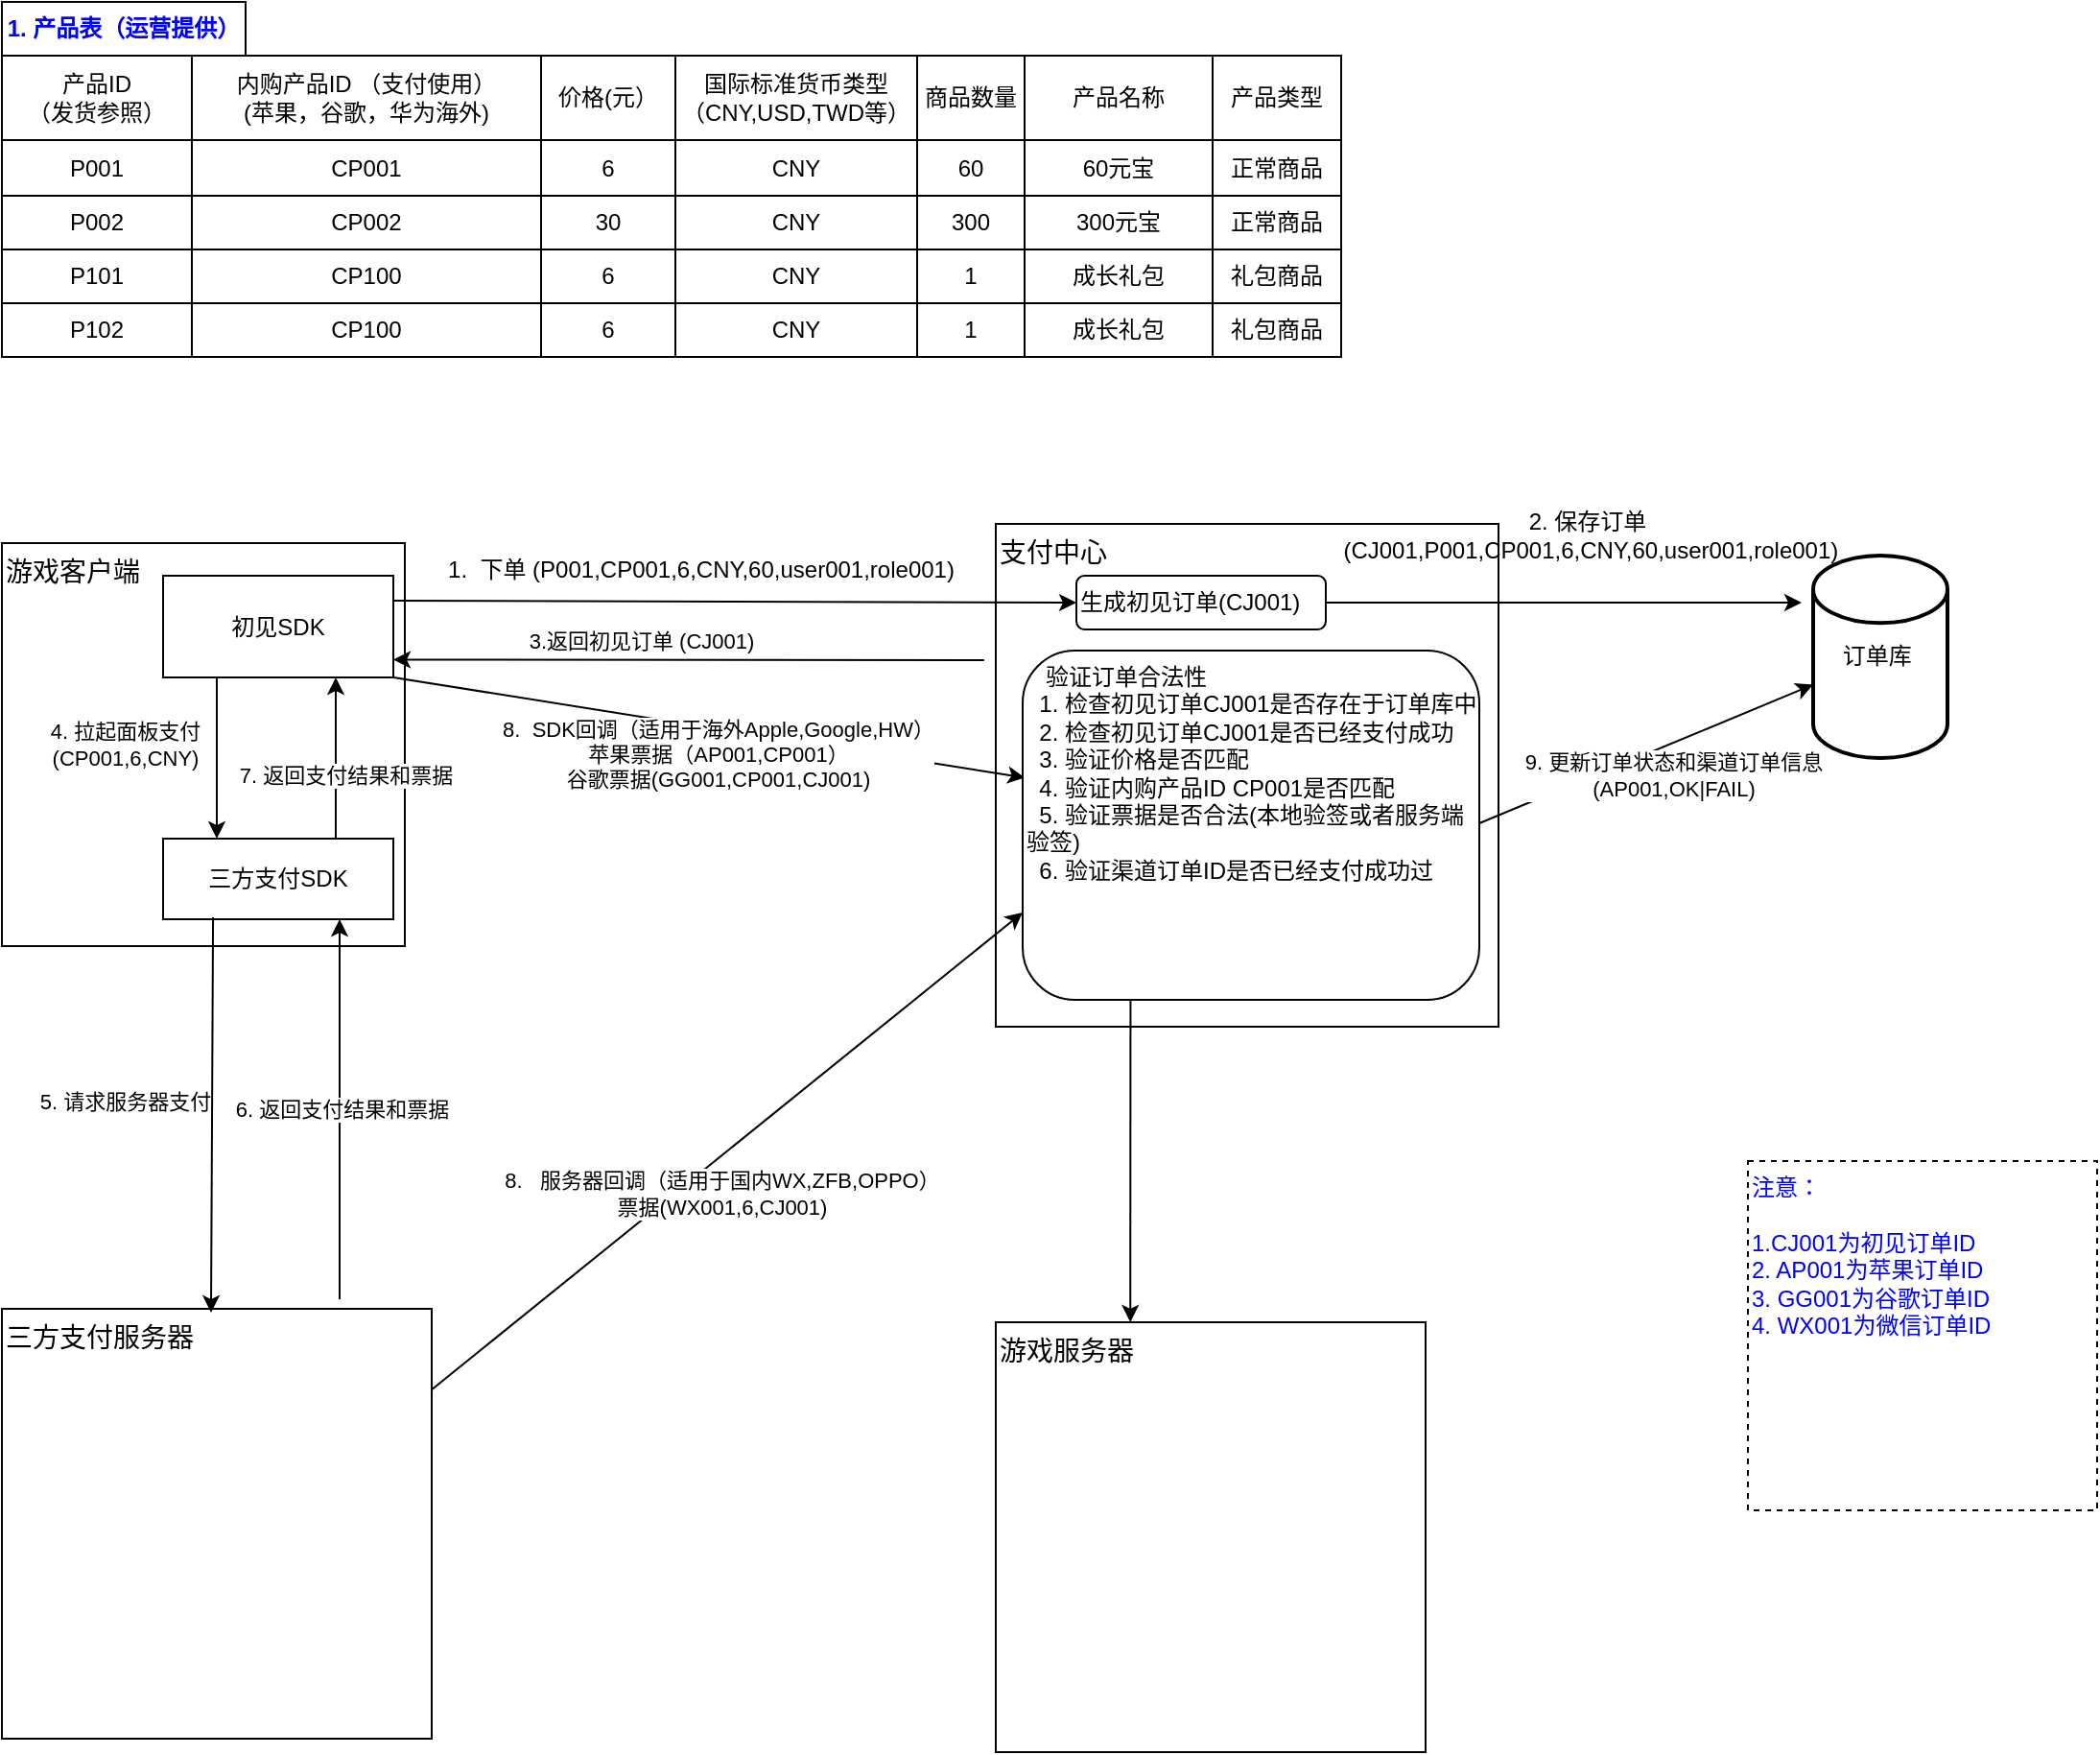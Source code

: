 <mxfile version="13.2.4" type="github">
  <diagram id="gCQPRdWzaqj0PH66_X0w" name="Page-1">
    <mxGraphModel dx="1422" dy="712" grid="1" gridSize="14" guides="1" tooltips="1" connect="1" arrows="1" fold="1" page="1" pageScale="1" pageWidth="827" pageHeight="1169" math="0" shadow="0">
      <root>
        <mxCell id="0" />
        <mxCell id="1" parent="0" />
        <mxCell id="WOGHGQuo0FZu75Chtuqg-1" value="&lt;b&gt;&lt;font color=&quot;#0000ff&quot;&gt;1. 产品表（运营提供）&lt;/font&gt;&lt;/b&gt;" style="rounded=0;whiteSpace=wrap;html=1;" vertex="1" parent="1">
          <mxGeometry x="28" y="12" width="127" height="28" as="geometry" />
        </mxCell>
        <mxCell id="WOGHGQuo0FZu75Chtuqg-2" value="&lt;font style=&quot;font-size: 14px&quot;&gt;游戏客户端&lt;/font&gt;" style="whiteSpace=wrap;html=1;aspect=fixed;align=left;labelPosition=center;verticalLabelPosition=middle;verticalAlign=top;" vertex="1" parent="1">
          <mxGeometry x="28" y="294" width="210" height="210" as="geometry" />
        </mxCell>
        <mxCell id="WOGHGQuo0FZu75Chtuqg-3" value="初见SDK" style="rounded=0;whiteSpace=wrap;html=1;align=center;" vertex="1" parent="1">
          <mxGeometry x="112" y="311" width="120" height="53" as="geometry" />
        </mxCell>
        <mxCell id="WOGHGQuo0FZu75Chtuqg-4" value="三方支付SDK" style="rounded=0;whiteSpace=wrap;html=1;align=center;" vertex="1" parent="1">
          <mxGeometry x="112" y="448" width="120" height="42" as="geometry" />
        </mxCell>
        <mxCell id="WOGHGQuo0FZu75Chtuqg-6" value="&lt;font style=&quot;font-size: 14px&quot;&gt;支付中心&lt;/font&gt;" style="whiteSpace=wrap;html=1;aspect=fixed;align=left;verticalAlign=top;" vertex="1" parent="1">
          <mxGeometry x="546" y="284" width="262" height="262" as="geometry" />
        </mxCell>
        <mxCell id="cGqOs7ZhyZZcwNVCAng--152" value="" style="shape=table;html=1;whiteSpace=wrap;startSize=0;container=1;collapsible=0;childLayout=tableLayout;" parent="1" vertex="1">
          <mxGeometry x="28" y="40" width="698" height="157" as="geometry" />
        </mxCell>
        <mxCell id="cGqOs7ZhyZZcwNVCAng--153" value="" style="shape=partialRectangle;html=1;whiteSpace=wrap;collapsible=0;dropTarget=0;pointerEvents=0;fillColor=none;top=0;left=0;bottom=0;right=0;points=[[0,0.5],[1,0.5]];portConstraint=eastwest;" parent="cGqOs7ZhyZZcwNVCAng--152" vertex="1">
          <mxGeometry width="698" height="44" as="geometry" />
        </mxCell>
        <mxCell id="cGqOs7ZhyZZcwNVCAng--154" value="产品ID&lt;br&gt;（发货参照）" style="shape=partialRectangle;html=1;whiteSpace=wrap;connectable=0;overflow=hidden;fillColor=none;top=0;left=0;bottom=0;right=0;" parent="cGqOs7ZhyZZcwNVCAng--153" vertex="1">
          <mxGeometry width="99" height="44" as="geometry" />
        </mxCell>
        <mxCell id="cGqOs7ZhyZZcwNVCAng--155" value="内购产品ID （支付使用）&lt;br&gt;(苹果，谷歌，华为海外)" style="shape=partialRectangle;html=1;whiteSpace=wrap;connectable=0;overflow=hidden;fillColor=none;top=0;left=0;bottom=0;right=0;" parent="cGqOs7ZhyZZcwNVCAng--153" vertex="1">
          <mxGeometry x="99" width="182" height="44" as="geometry" />
        </mxCell>
        <mxCell id="cGqOs7ZhyZZcwNVCAng--156" value="价格(元）" style="shape=partialRectangle;html=1;whiteSpace=wrap;connectable=0;overflow=hidden;fillColor=none;top=0;left=0;bottom=0;right=0;" parent="cGqOs7ZhyZZcwNVCAng--153" vertex="1">
          <mxGeometry x="281" width="70" height="44" as="geometry" />
        </mxCell>
        <mxCell id="cGqOs7ZhyZZcwNVCAng--157" value="国际标准货币类型&lt;br&gt;（CNY,USD,TWD等）" style="shape=partialRectangle;html=1;whiteSpace=wrap;connectable=0;overflow=hidden;fillColor=none;top=0;left=0;bottom=0;right=0;" parent="cGqOs7ZhyZZcwNVCAng--153" vertex="1">
          <mxGeometry x="351" width="126" height="44" as="geometry" />
        </mxCell>
        <mxCell id="cGqOs7ZhyZZcwNVCAng--158" value="商品数量" style="shape=partialRectangle;html=1;whiteSpace=wrap;connectable=0;overflow=hidden;fillColor=none;top=0;left=0;bottom=0;right=0;" parent="cGqOs7ZhyZZcwNVCAng--153" vertex="1">
          <mxGeometry x="477" width="56" height="44" as="geometry" />
        </mxCell>
        <mxCell id="cGqOs7ZhyZZcwNVCAng--159" value="产品名称" style="shape=partialRectangle;html=1;whiteSpace=wrap;connectable=0;overflow=hidden;fillColor=none;top=0;left=0;bottom=0;right=0;" parent="cGqOs7ZhyZZcwNVCAng--153" vertex="1">
          <mxGeometry x="533" width="98" height="44" as="geometry" />
        </mxCell>
        <mxCell id="cGqOs7ZhyZZcwNVCAng--211" value="产品类型" style="shape=partialRectangle;html=1;whiteSpace=wrap;connectable=0;overflow=hidden;fillColor=none;top=0;left=0;bottom=0;right=0;" parent="cGqOs7ZhyZZcwNVCAng--153" vertex="1">
          <mxGeometry x="631" width="67" height="44" as="geometry" />
        </mxCell>
        <mxCell id="cGqOs7ZhyZZcwNVCAng--160" value="" style="shape=partialRectangle;html=1;whiteSpace=wrap;collapsible=0;dropTarget=0;pointerEvents=0;fillColor=none;top=0;left=0;bottom=0;right=0;points=[[0,0.5],[1,0.5]];portConstraint=eastwest;" parent="cGqOs7ZhyZZcwNVCAng--152" vertex="1">
          <mxGeometry y="44" width="698" height="29" as="geometry" />
        </mxCell>
        <mxCell id="cGqOs7ZhyZZcwNVCAng--161" value="P001" style="shape=partialRectangle;html=1;whiteSpace=wrap;connectable=0;overflow=hidden;fillColor=none;top=0;left=0;bottom=0;right=0;" parent="cGqOs7ZhyZZcwNVCAng--160" vertex="1">
          <mxGeometry width="99" height="29" as="geometry" />
        </mxCell>
        <mxCell id="cGqOs7ZhyZZcwNVCAng--162" value="CP001" style="shape=partialRectangle;html=1;whiteSpace=wrap;connectable=0;overflow=hidden;fillColor=none;top=0;left=0;bottom=0;right=0;" parent="cGqOs7ZhyZZcwNVCAng--160" vertex="1">
          <mxGeometry x="99" width="182" height="29" as="geometry" />
        </mxCell>
        <mxCell id="cGqOs7ZhyZZcwNVCAng--163" value="6" style="shape=partialRectangle;html=1;whiteSpace=wrap;connectable=0;overflow=hidden;fillColor=none;top=0;left=0;bottom=0;right=0;" parent="cGqOs7ZhyZZcwNVCAng--160" vertex="1">
          <mxGeometry x="281" width="70" height="29" as="geometry" />
        </mxCell>
        <mxCell id="cGqOs7ZhyZZcwNVCAng--164" value="CNY" style="shape=partialRectangle;html=1;whiteSpace=wrap;connectable=0;overflow=hidden;fillColor=none;top=0;left=0;bottom=0;right=0;" parent="cGqOs7ZhyZZcwNVCAng--160" vertex="1">
          <mxGeometry x="351" width="126" height="29" as="geometry" />
        </mxCell>
        <mxCell id="cGqOs7ZhyZZcwNVCAng--165" value="60" style="shape=partialRectangle;html=1;whiteSpace=wrap;connectable=0;overflow=hidden;fillColor=none;top=0;left=0;bottom=0;right=0;" parent="cGqOs7ZhyZZcwNVCAng--160" vertex="1">
          <mxGeometry x="477" width="56" height="29" as="geometry" />
        </mxCell>
        <mxCell id="cGqOs7ZhyZZcwNVCAng--166" value="60元宝" style="shape=partialRectangle;html=1;whiteSpace=wrap;connectable=0;overflow=hidden;fillColor=none;top=0;left=0;bottom=0;right=0;" parent="cGqOs7ZhyZZcwNVCAng--160" vertex="1">
          <mxGeometry x="533" width="98" height="29" as="geometry" />
        </mxCell>
        <mxCell id="cGqOs7ZhyZZcwNVCAng--212" value="正常商品" style="shape=partialRectangle;html=1;whiteSpace=wrap;connectable=0;overflow=hidden;fillColor=none;top=0;left=0;bottom=0;right=0;" parent="cGqOs7ZhyZZcwNVCAng--160" vertex="1">
          <mxGeometry x="631" width="67" height="29" as="geometry" />
        </mxCell>
        <mxCell id="cGqOs7ZhyZZcwNVCAng--167" value="" style="shape=partialRectangle;html=1;whiteSpace=wrap;collapsible=0;dropTarget=0;pointerEvents=0;fillColor=none;top=0;left=0;bottom=0;right=0;points=[[0,0.5],[1,0.5]];portConstraint=eastwest;" parent="cGqOs7ZhyZZcwNVCAng--152" vertex="1">
          <mxGeometry y="73" width="698" height="28" as="geometry" />
        </mxCell>
        <mxCell id="cGqOs7ZhyZZcwNVCAng--168" value="P002" style="shape=partialRectangle;html=1;whiteSpace=wrap;connectable=0;overflow=hidden;fillColor=none;top=0;left=0;bottom=0;right=0;" parent="cGqOs7ZhyZZcwNVCAng--167" vertex="1">
          <mxGeometry width="99" height="28" as="geometry" />
        </mxCell>
        <mxCell id="cGqOs7ZhyZZcwNVCAng--169" value="CP002" style="shape=partialRectangle;html=1;whiteSpace=wrap;connectable=0;overflow=hidden;fillColor=none;top=0;left=0;bottom=0;right=0;" parent="cGqOs7ZhyZZcwNVCAng--167" vertex="1">
          <mxGeometry x="99" width="182" height="28" as="geometry" />
        </mxCell>
        <mxCell id="cGqOs7ZhyZZcwNVCAng--170" value="30" style="shape=partialRectangle;html=1;whiteSpace=wrap;connectable=0;overflow=hidden;fillColor=none;top=0;left=0;bottom=0;right=0;" parent="cGqOs7ZhyZZcwNVCAng--167" vertex="1">
          <mxGeometry x="281" width="70" height="28" as="geometry" />
        </mxCell>
        <mxCell id="cGqOs7ZhyZZcwNVCAng--171" value="CNY" style="shape=partialRectangle;html=1;whiteSpace=wrap;connectable=0;overflow=hidden;fillColor=none;top=0;left=0;bottom=0;right=0;" parent="cGqOs7ZhyZZcwNVCAng--167" vertex="1">
          <mxGeometry x="351" width="126" height="28" as="geometry" />
        </mxCell>
        <mxCell id="cGqOs7ZhyZZcwNVCAng--172" value="300" style="shape=partialRectangle;html=1;whiteSpace=wrap;connectable=0;overflow=hidden;fillColor=none;top=0;left=0;bottom=0;right=0;" parent="cGqOs7ZhyZZcwNVCAng--167" vertex="1">
          <mxGeometry x="477" width="56" height="28" as="geometry" />
        </mxCell>
        <mxCell id="cGqOs7ZhyZZcwNVCAng--173" value="300元宝" style="shape=partialRectangle;html=1;whiteSpace=wrap;connectable=0;overflow=hidden;fillColor=none;top=0;left=0;bottom=0;right=0;" parent="cGqOs7ZhyZZcwNVCAng--167" vertex="1">
          <mxGeometry x="533" width="98" height="28" as="geometry" />
        </mxCell>
        <mxCell id="cGqOs7ZhyZZcwNVCAng--213" value="正常商品" style="shape=partialRectangle;html=1;whiteSpace=wrap;connectable=0;overflow=hidden;fillColor=none;top=0;left=0;bottom=0;right=0;" parent="cGqOs7ZhyZZcwNVCAng--167" vertex="1">
          <mxGeometry x="631" width="67" height="28" as="geometry" />
        </mxCell>
        <mxCell id="cGqOs7ZhyZZcwNVCAng--174" value="" style="shape=partialRectangle;html=1;whiteSpace=wrap;collapsible=0;dropTarget=0;pointerEvents=0;fillColor=none;top=0;left=0;bottom=0;right=0;points=[[0,0.5],[1,0.5]];portConstraint=eastwest;" parent="cGqOs7ZhyZZcwNVCAng--152" vertex="1">
          <mxGeometry y="101" width="698" height="28" as="geometry" />
        </mxCell>
        <mxCell id="cGqOs7ZhyZZcwNVCAng--175" value="P101" style="shape=partialRectangle;html=1;whiteSpace=wrap;connectable=0;overflow=hidden;fillColor=none;top=0;left=0;bottom=0;right=0;" parent="cGqOs7ZhyZZcwNVCAng--174" vertex="1">
          <mxGeometry width="99" height="28" as="geometry" />
        </mxCell>
        <mxCell id="cGqOs7ZhyZZcwNVCAng--176" value="CP100" style="shape=partialRectangle;html=1;whiteSpace=wrap;connectable=0;overflow=hidden;fillColor=none;top=0;left=0;bottom=0;right=0;" parent="cGqOs7ZhyZZcwNVCAng--174" vertex="1">
          <mxGeometry x="99" width="182" height="28" as="geometry" />
        </mxCell>
        <mxCell id="cGqOs7ZhyZZcwNVCAng--177" value="6" style="shape=partialRectangle;html=1;whiteSpace=wrap;connectable=0;overflow=hidden;fillColor=none;top=0;left=0;bottom=0;right=0;" parent="cGqOs7ZhyZZcwNVCAng--174" vertex="1">
          <mxGeometry x="281" width="70" height="28" as="geometry" />
        </mxCell>
        <mxCell id="cGqOs7ZhyZZcwNVCAng--178" value="CNY" style="shape=partialRectangle;html=1;whiteSpace=wrap;connectable=0;overflow=hidden;fillColor=none;top=0;left=0;bottom=0;right=0;" parent="cGqOs7ZhyZZcwNVCAng--174" vertex="1">
          <mxGeometry x="351" width="126" height="28" as="geometry" />
        </mxCell>
        <mxCell id="cGqOs7ZhyZZcwNVCAng--179" value="1" style="shape=partialRectangle;html=1;whiteSpace=wrap;connectable=0;overflow=hidden;fillColor=none;top=0;left=0;bottom=0;right=0;" parent="cGqOs7ZhyZZcwNVCAng--174" vertex="1">
          <mxGeometry x="477" width="56" height="28" as="geometry" />
        </mxCell>
        <mxCell id="cGqOs7ZhyZZcwNVCAng--180" value="成长礼包" style="shape=partialRectangle;html=1;whiteSpace=wrap;connectable=0;overflow=hidden;fillColor=none;top=0;left=0;bottom=0;right=0;" parent="cGqOs7ZhyZZcwNVCAng--174" vertex="1">
          <mxGeometry x="533" width="98" height="28" as="geometry" />
        </mxCell>
        <mxCell id="cGqOs7ZhyZZcwNVCAng--214" value="礼包商品" style="shape=partialRectangle;html=1;whiteSpace=wrap;connectable=0;overflow=hidden;fillColor=none;top=0;left=0;bottom=0;right=0;" parent="cGqOs7ZhyZZcwNVCAng--174" vertex="1">
          <mxGeometry x="631" width="67" height="28" as="geometry" />
        </mxCell>
        <mxCell id="cGqOs7ZhyZZcwNVCAng--215" style="shape=partialRectangle;html=1;whiteSpace=wrap;collapsible=0;dropTarget=0;pointerEvents=0;fillColor=none;top=0;left=0;bottom=0;right=0;points=[[0,0.5],[1,0.5]];portConstraint=eastwest;" parent="cGqOs7ZhyZZcwNVCAng--152" vertex="1">
          <mxGeometry y="129" width="698" height="28" as="geometry" />
        </mxCell>
        <mxCell id="cGqOs7ZhyZZcwNVCAng--216" value="P102" style="shape=partialRectangle;html=1;whiteSpace=wrap;connectable=0;overflow=hidden;fillColor=none;top=0;left=0;bottom=0;right=0;" parent="cGqOs7ZhyZZcwNVCAng--215" vertex="1">
          <mxGeometry width="99" height="28" as="geometry" />
        </mxCell>
        <mxCell id="cGqOs7ZhyZZcwNVCAng--217" value="CP100" style="shape=partialRectangle;html=1;whiteSpace=wrap;connectable=0;overflow=hidden;fillColor=none;top=0;left=0;bottom=0;right=0;" parent="cGqOs7ZhyZZcwNVCAng--215" vertex="1">
          <mxGeometry x="99" width="182" height="28" as="geometry" />
        </mxCell>
        <mxCell id="cGqOs7ZhyZZcwNVCAng--218" value="6" style="shape=partialRectangle;html=1;whiteSpace=wrap;connectable=0;overflow=hidden;fillColor=none;top=0;left=0;bottom=0;right=0;" parent="cGqOs7ZhyZZcwNVCAng--215" vertex="1">
          <mxGeometry x="281" width="70" height="28" as="geometry" />
        </mxCell>
        <mxCell id="cGqOs7ZhyZZcwNVCAng--219" value="CNY" style="shape=partialRectangle;html=1;whiteSpace=wrap;connectable=0;overflow=hidden;fillColor=none;top=0;left=0;bottom=0;right=0;" parent="cGqOs7ZhyZZcwNVCAng--215" vertex="1">
          <mxGeometry x="351" width="126" height="28" as="geometry" />
        </mxCell>
        <mxCell id="cGqOs7ZhyZZcwNVCAng--220" value="1" style="shape=partialRectangle;html=1;whiteSpace=wrap;connectable=0;overflow=hidden;fillColor=none;top=0;left=0;bottom=0;right=0;" parent="cGqOs7ZhyZZcwNVCAng--215" vertex="1">
          <mxGeometry x="477" width="56" height="28" as="geometry" />
        </mxCell>
        <mxCell id="cGqOs7ZhyZZcwNVCAng--221" value="成长礼包" style="shape=partialRectangle;html=1;whiteSpace=wrap;connectable=0;overflow=hidden;fillColor=none;top=0;left=0;bottom=0;right=0;" parent="cGqOs7ZhyZZcwNVCAng--215" vertex="1">
          <mxGeometry x="533" width="98" height="28" as="geometry" />
        </mxCell>
        <mxCell id="cGqOs7ZhyZZcwNVCAng--222" value="礼包商品" style="shape=partialRectangle;html=1;whiteSpace=wrap;connectable=0;overflow=hidden;fillColor=none;top=0;left=0;bottom=0;right=0;" parent="cGqOs7ZhyZZcwNVCAng--215" vertex="1">
          <mxGeometry x="631" width="67" height="28" as="geometry" />
        </mxCell>
        <mxCell id="WOGHGQuo0FZu75Chtuqg-8" value="&lt;font style=&quot;font-size: 14px&quot;&gt;三方支付服务器&lt;/font&gt;" style="whiteSpace=wrap;html=1;aspect=fixed;align=left;verticalAlign=top;" vertex="1" parent="1">
          <mxGeometry x="28" y="693" width="224" height="224" as="geometry" />
        </mxCell>
        <mxCell id="WOGHGQuo0FZu75Chtuqg-9" value="&lt;font style=&quot;font-size: 14px&quot;&gt;游戏服务器&lt;/font&gt;" style="whiteSpace=wrap;html=1;aspect=fixed;align=left;verticalAlign=top;" vertex="1" parent="1">
          <mxGeometry x="546" y="700" width="224" height="224" as="geometry" />
        </mxCell>
        <mxCell id="WOGHGQuo0FZu75Chtuqg-11" value="&amp;nbsp; &amp;nbsp; 订单库" style="strokeWidth=2;html=1;shape=mxgraph.flowchart.database;whiteSpace=wrap;align=left;verticalAlign=middle;" vertex="1" parent="1">
          <mxGeometry x="972" y="300.5" width="70" height="105.5" as="geometry" />
        </mxCell>
        <mxCell id="WOGHGQuo0FZu75Chtuqg-12" value="" style="endArrow=classic;html=1;entryX=0;entryY=0.5;entryDx=0;entryDy=0;" edge="1" parent="1" target="WOGHGQuo0FZu75Chtuqg-31">
          <mxGeometry width="50" height="50" relative="1" as="geometry">
            <mxPoint x="232" y="324" as="sourcePoint" />
            <mxPoint x="588" y="320" as="targetPoint" />
            <Array as="points" />
          </mxGeometry>
        </mxCell>
        <mxCell id="WOGHGQuo0FZu75Chtuqg-13" value="1.&amp;nbsp; 下单 (P001,CP001,6,CNY,60,user001,role001)" style="text;html=1;align=center;verticalAlign=middle;resizable=0;points=[];autosize=1;" vertex="1" parent="1">
          <mxGeometry x="252" y="294" width="280" height="28" as="geometry" />
        </mxCell>
        <mxCell id="WOGHGQuo0FZu75Chtuqg-14" value="" style="endArrow=classic;html=1;exitX=1;exitY=0.5;exitDx=0;exitDy=0;" edge="1" parent="1" source="WOGHGQuo0FZu75Chtuqg-31">
          <mxGeometry width="50" height="50" relative="1" as="geometry">
            <mxPoint x="772" y="337" as="sourcePoint" />
            <mxPoint x="966" y="325" as="targetPoint" />
          </mxGeometry>
        </mxCell>
        <mxCell id="WOGHGQuo0FZu75Chtuqg-15" value="&lt;div&gt;&lt;span&gt;2. 保存订单&lt;/span&gt;&lt;/div&gt;&amp;nbsp;(CJ001,P001,CP001,6,CNY,60,user001,role001)" style="text;html=1;align=center;verticalAlign=middle;resizable=0;points=[];autosize=1;" vertex="1" parent="1">
          <mxGeometry x="714" y="269" width="280" height="42" as="geometry" />
        </mxCell>
        <mxCell id="WOGHGQuo0FZu75Chtuqg-19" value="" style="endArrow=classic;html=1;entryX=1;entryY=0.75;entryDx=0;entryDy=0;" edge="1" parent="1">
          <mxGeometry width="50" height="50" relative="1" as="geometry">
            <mxPoint x="540" y="355" as="sourcePoint" />
            <mxPoint x="232" y="354.75" as="targetPoint" />
          </mxGeometry>
        </mxCell>
        <mxCell id="WOGHGQuo0FZu75Chtuqg-20" value="3.返回初见订单 (CJ001)" style="edgeLabel;html=1;align=center;verticalAlign=middle;resizable=0;points=[];" vertex="1" connectable="0" parent="WOGHGQuo0FZu75Chtuqg-19">
          <mxGeometry x="0.166" y="-1" relative="1" as="geometry">
            <mxPoint y="-8.94" as="offset" />
          </mxGeometry>
        </mxCell>
        <mxCell id="WOGHGQuo0FZu75Chtuqg-21" value="" style="endArrow=classic;html=1;exitX=0.5;exitY=1;exitDx=0;exitDy=0;" edge="1" parent="1">
          <mxGeometry width="50" height="50" relative="1" as="geometry">
            <mxPoint x="140" y="364" as="sourcePoint" />
            <mxPoint x="140" y="448" as="targetPoint" />
          </mxGeometry>
        </mxCell>
        <mxCell id="WOGHGQuo0FZu75Chtuqg-22" value="4. 拉起面板支付&lt;br&gt;(CP001,6,CNY)" style="edgeLabel;html=1;align=center;verticalAlign=middle;resizable=0;points=[];" vertex="1" connectable="0" parent="WOGHGQuo0FZu75Chtuqg-21">
          <mxGeometry x="-0.238" y="3" relative="1" as="geometry">
            <mxPoint x="-51.5" y="3" as="offset" />
          </mxGeometry>
        </mxCell>
        <mxCell id="WOGHGQuo0FZu75Chtuqg-23" value="" style="endArrow=classic;html=1;exitX=0.75;exitY=0;exitDx=0;exitDy=0;entryX=0.75;entryY=1;entryDx=0;entryDy=0;" edge="1" parent="1" source="WOGHGQuo0FZu75Chtuqg-4" target="WOGHGQuo0FZu75Chtuqg-3">
          <mxGeometry width="50" height="50" relative="1" as="geometry">
            <mxPoint x="392" y="386" as="sourcePoint" />
            <mxPoint x="280" y="378" as="targetPoint" />
          </mxGeometry>
        </mxCell>
        <mxCell id="WOGHGQuo0FZu75Chtuqg-24" value="7. 返回支付结果和票据" style="edgeLabel;html=1;align=center;verticalAlign=middle;resizable=0;points=[];" vertex="1" connectable="0" parent="WOGHGQuo0FZu75Chtuqg-23">
          <mxGeometry x="0.262" relative="1" as="geometry">
            <mxPoint x="5" y="20" as="offset" />
          </mxGeometry>
        </mxCell>
        <mxCell id="WOGHGQuo0FZu75Chtuqg-25" value="" style="endArrow=classic;html=1;exitX=0.167;exitY=0.976;exitDx=0;exitDy=0;exitPerimeter=0;" edge="1" parent="1">
          <mxGeometry width="50" height="50" relative="1" as="geometry">
            <mxPoint x="138.04" y="488.992" as="sourcePoint" />
            <mxPoint x="137" y="695" as="targetPoint" />
          </mxGeometry>
        </mxCell>
        <mxCell id="WOGHGQuo0FZu75Chtuqg-27" value="5. 请求服务器支付" style="edgeLabel;html=1;align=center;verticalAlign=middle;resizable=0;points=[];" vertex="1" connectable="0" parent="WOGHGQuo0FZu75Chtuqg-25">
          <mxGeometry x="-0.184" y="-3" relative="1" as="geometry">
            <mxPoint x="-43.12" y="12.02" as="offset" />
          </mxGeometry>
        </mxCell>
        <mxCell id="WOGHGQuo0FZu75Chtuqg-26" value="" style="endArrow=classic;html=1;entryX=0.75;entryY=1;entryDx=0;entryDy=0;" edge="1" parent="1">
          <mxGeometry width="50" height="50" relative="1" as="geometry">
            <mxPoint x="204" y="688" as="sourcePoint" />
            <mxPoint x="204" y="490" as="targetPoint" />
          </mxGeometry>
        </mxCell>
        <mxCell id="WOGHGQuo0FZu75Chtuqg-28" value="6. 返回支付结果和票据" style="edgeLabel;html=1;align=center;verticalAlign=middle;resizable=0;points=[];" vertex="1" connectable="0" parent="1">
          <mxGeometry x="210" y="518" as="geometry">
            <mxPoint x="-5" y="71" as="offset" />
          </mxGeometry>
        </mxCell>
        <mxCell id="WOGHGQuo0FZu75Chtuqg-29" value="" style="endArrow=classic;html=1;exitX=1;exitY=1;exitDx=0;exitDy=0;entryX=0.005;entryY=0.364;entryDx=0;entryDy=0;entryPerimeter=0;" edge="1" parent="1" source="WOGHGQuo0FZu75Chtuqg-3" target="WOGHGQuo0FZu75Chtuqg-40">
          <mxGeometry width="50" height="50" relative="1" as="geometry">
            <mxPoint x="392" y="596" as="sourcePoint" />
            <mxPoint x="442" y="546" as="targetPoint" />
          </mxGeometry>
        </mxCell>
        <mxCell id="WOGHGQuo0FZu75Chtuqg-30" value="8.&amp;nbsp; SDK回调（适用于海外Apple,Google,HW）&lt;br&gt;苹果票据（AP001,CP001）&lt;br&gt;谷歌票据(GG001,CP001,CJ001)" style="edgeLabel;html=1;align=center;verticalAlign=middle;resizable=0;points=[];" vertex="1" connectable="0" parent="WOGHGQuo0FZu75Chtuqg-29">
          <mxGeometry x="-0.121" y="3" relative="1" as="geometry">
            <mxPoint x="23.16" y="19.46" as="offset" />
          </mxGeometry>
        </mxCell>
        <mxCell id="WOGHGQuo0FZu75Chtuqg-31" value="生成初见订单(CJ001)" style="rounded=1;whiteSpace=wrap;html=1;align=left;" vertex="1" parent="1">
          <mxGeometry x="588" y="311" width="130" height="28" as="geometry" />
        </mxCell>
        <mxCell id="WOGHGQuo0FZu75Chtuqg-36" value="" style="endArrow=classic;html=1;exitX=1;exitY=0.188;exitDx=0;exitDy=0;exitPerimeter=0;entryX=0;entryY=0.75;entryDx=0;entryDy=0;" edge="1" parent="1" source="WOGHGQuo0FZu75Chtuqg-8" target="WOGHGQuo0FZu75Chtuqg-40">
          <mxGeometry width="50" height="50" relative="1" as="geometry">
            <mxPoint x="392" y="484" as="sourcePoint" />
            <mxPoint x="442" y="434" as="targetPoint" />
          </mxGeometry>
        </mxCell>
        <mxCell id="WOGHGQuo0FZu75Chtuqg-37" value="8.&amp;nbsp; &amp;nbsp;服务器回调（适用于国内WX,ZFB,OPPO）&lt;br&gt;票据(WX001,6,CJ001)" style="edgeLabel;html=1;align=center;verticalAlign=middle;resizable=0;points=[];" vertex="1" connectable="0" parent="1">
          <mxGeometry x="391.999" y="531.997" as="geometry">
            <mxPoint x="11" y="101" as="offset" />
          </mxGeometry>
        </mxCell>
        <mxCell id="WOGHGQuo0FZu75Chtuqg-40" value="&amp;nbsp; &amp;nbsp;验证订单合法性&lt;br&gt;&amp;nbsp; 1. 检查初见订单CJ001是否存在于订单库中&lt;br&gt;&amp;nbsp; 2. 检查初见订单CJ001是否已经支付成功&lt;br&gt;&amp;nbsp; 3. 验证价格是否匹配&lt;br&gt;&amp;nbsp; 4. 验证内购产品ID CP001是否匹配&lt;br&gt;&amp;nbsp; 5. 验证票据是否合法(本地验签或者服务端验签)&lt;br&gt;&amp;nbsp; 6. 验证渠道订单ID是否已经支付成功过" style="rounded=1;whiteSpace=wrap;html=1;align=left;verticalAlign=top;" vertex="1" parent="1">
          <mxGeometry x="560" y="350" width="238" height="182" as="geometry" />
        </mxCell>
        <mxCell id="WOGHGQuo0FZu75Chtuqg-41" value="" style="endArrow=classic;html=1;" edge="1" parent="1" target="WOGHGQuo0FZu75Chtuqg-11">
          <mxGeometry width="50" height="50" relative="1" as="geometry">
            <mxPoint x="798" y="440" as="sourcePoint" />
            <mxPoint x="966" y="390" as="targetPoint" />
          </mxGeometry>
        </mxCell>
        <mxCell id="WOGHGQuo0FZu75Chtuqg-42" value="9. 更新订单状态和渠道订单信息&lt;br&gt;(AP001,OK|FAIL)" style="edgeLabel;html=1;align=center;verticalAlign=middle;resizable=0;points=[];" vertex="1" connectable="0" parent="WOGHGQuo0FZu75Chtuqg-41">
          <mxGeometry x="0.158" y="1" relative="1" as="geometry">
            <mxPoint y="17.71" as="offset" />
          </mxGeometry>
        </mxCell>
        <mxCell id="WOGHGQuo0FZu75Chtuqg-43" value="&lt;font color=&quot;#0000ff&quot;&gt;注意：&lt;br&gt;&lt;br&gt;1.CJ001为初见订单ID&lt;br&gt;2. AP001为苹果订单ID&lt;br&gt;3. GG001为谷歌订单ID&lt;br&gt;4. WX001为微信订单ID&lt;/font&gt;" style="whiteSpace=wrap;html=1;aspect=fixed;align=left;verticalAlign=top;dashed=1;" vertex="1" parent="1">
          <mxGeometry x="938" y="616" width="182" height="182" as="geometry" />
        </mxCell>
        <mxCell id="WOGHGQuo0FZu75Chtuqg-44" value="" style="endArrow=classic;html=1;entryX=0.313;entryY=0;entryDx=0;entryDy=0;entryPerimeter=0;exitX=0.268;exitY=0.947;exitDx=0;exitDy=0;exitPerimeter=0;" edge="1" parent="1" source="WOGHGQuo0FZu75Chtuqg-6" target="WOGHGQuo0FZu75Chtuqg-9">
          <mxGeometry width="50" height="50" relative="1" as="geometry">
            <mxPoint x="602" y="635.5" as="sourcePoint" />
            <mxPoint x="610" y="585" as="targetPoint" />
          </mxGeometry>
        </mxCell>
      </root>
    </mxGraphModel>
  </diagram>
</mxfile>
